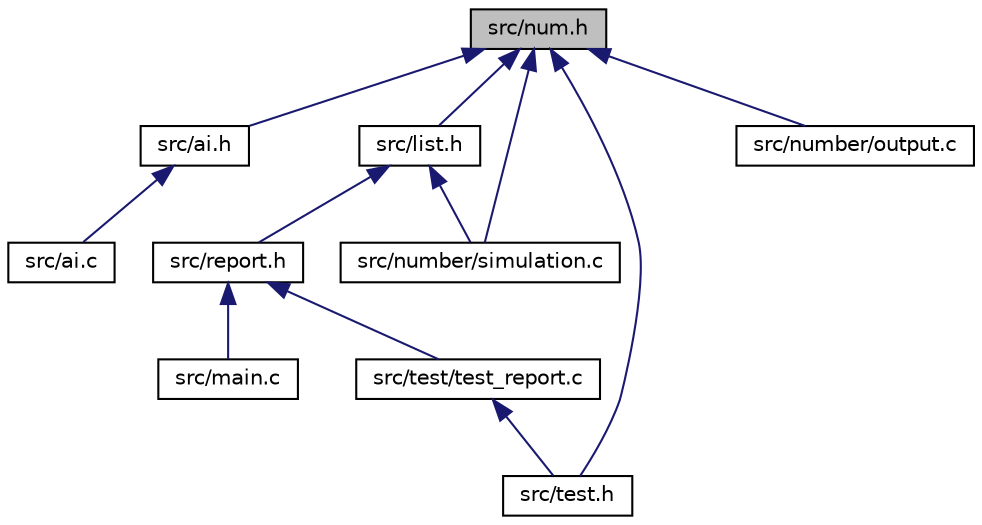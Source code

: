 digraph "src/num.h"
{
  edge [fontname="Helvetica",fontsize="10",labelfontname="Helvetica",labelfontsize="10"];
  node [fontname="Helvetica",fontsize="10",shape=record];
  Node1 [label="src/num.h",height=0.2,width=0.4,color="black", fillcolor="grey75", style="filled", fontcolor="black"];
  Node1 -> Node2 [dir="back",color="midnightblue",fontsize="10",style="solid",fontname="Helvetica"];
  Node2 [label="src/ai.h",height=0.2,width=0.4,color="black", fillcolor="white", style="filled",URL="$ai_8h.html",tooltip="This file uses Genann project to train Artificial Neural Network. "];
  Node2 -> Node3 [dir="back",color="midnightblue",fontsize="10",style="solid",fontname="Helvetica"];
  Node3 [label="src/ai.c",height=0.2,width=0.4,color="black", fillcolor="white", style="filled",URL="$ai_8c.html",tooltip="Description. "];
  Node1 -> Node4 [dir="back",color="midnightblue",fontsize="10",style="solid",fontname="Helvetica"];
  Node4 [label="src/list.h",height=0.2,width=0.4,color="black", fillcolor="white", style="filled",URL="$list_8h.html",tooltip="Implements a linked list of Num. "];
  Node4 -> Node5 [dir="back",color="midnightblue",fontsize="10",style="solid",fontname="Helvetica"];
  Node5 [label="src/report.h",height=0.2,width=0.4,color="black", fillcolor="white", style="filled",URL="$report_8h.html",tooltip="Funcionalities to generate reports. "];
  Node5 -> Node6 [dir="back",color="midnightblue",fontsize="10",style="solid",fontname="Helvetica"];
  Node6 [label="src/main.c",height=0.2,width=0.4,color="black", fillcolor="white", style="filled",URL="$main_8c.html",tooltip="Main entry point for application. "];
  Node5 -> Node7 [dir="back",color="midnightblue",fontsize="10",style="solid",fontname="Helvetica"];
  Node7 [label="src/test/test_report.c",height=0.2,width=0.4,color="black", fillcolor="white", style="filled",URL="$test__report_8c.html",tooltip="units tests for report.h "];
  Node7 -> Node8 [dir="back",color="midnightblue",fontsize="10",style="solid",fontname="Helvetica"];
  Node8 [label="src/test.h",height=0.2,width=0.4,color="black", fillcolor="white", style="filled",URL="$test_8h.html",tooltip="Aggregate all unit tests. "];
  Node4 -> Node9 [dir="back",color="midnightblue",fontsize="10",style="solid",fontname="Helvetica"];
  Node9 [label="src/number/simulation.c",height=0.2,width=0.4,color="black", fillcolor="white", style="filled",URL="$simulation_8c.html",tooltip="Gera uma simulacao dos seus numeros em cada sorteio registrado no historico. "];
  Node1 -> Node10 [dir="back",color="midnightblue",fontsize="10",style="solid",fontname="Helvetica"];
  Node10 [label="src/number/output.c",height=0.2,width=0.4,color="black", fillcolor="white", style="filled",URL="$output_8c.html",tooltip="Description. "];
  Node1 -> Node9 [dir="back",color="midnightblue",fontsize="10",style="solid",fontname="Helvetica"];
  Node1 -> Node8 [dir="back",color="midnightblue",fontsize="10",style="solid",fontname="Helvetica"];
}

